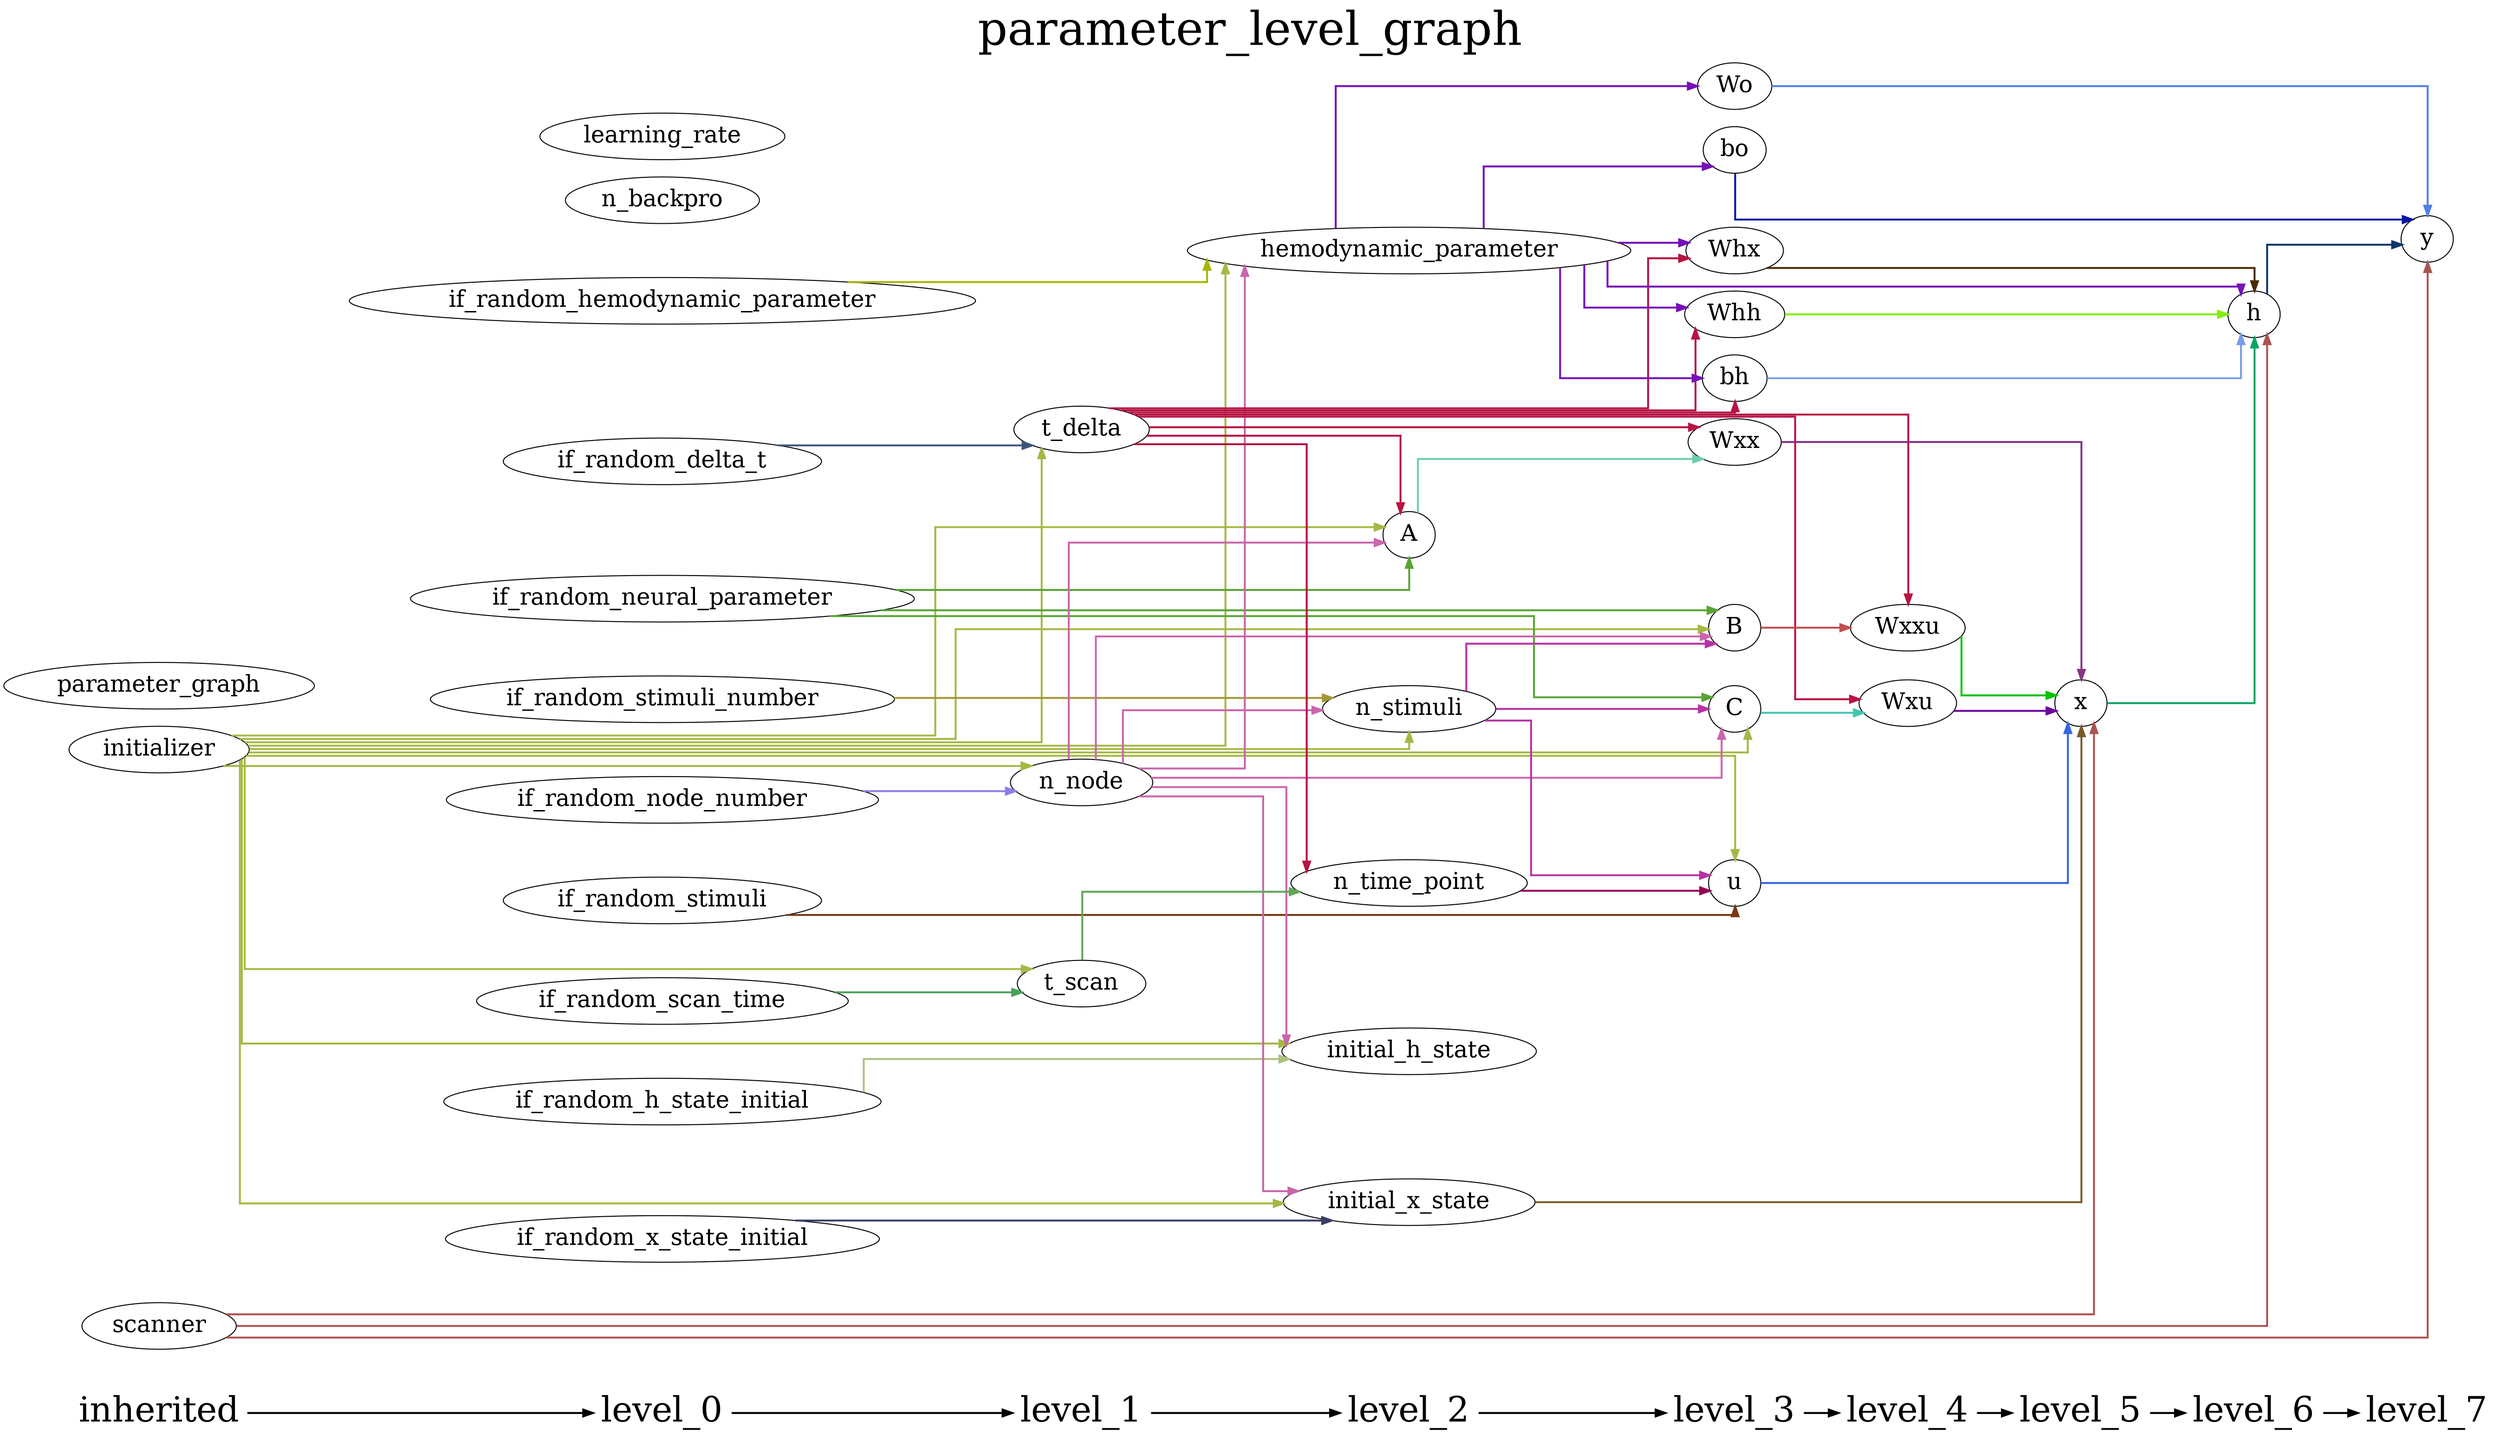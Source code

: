 digraph G {
          splines=ortho;
          fontsize = 48;
          rankdir = "LR";
          node[fontsize=24];
          edge[penwidth=2];
          {
          node [shape=plaintext fontsize=36];
          inherited -> 
          level_0 -> 
          level_1 -> 
          level_2 -> 
          level_3 -> 
          level_4 -> 
          level_5 -> 
          level_6 -> 
          level_7
          }
          {rank = same;
          inherited;
          initializer;
          parameter_graph;
          scanner;
          }
          {rank = same;
          level_0;
          if_random_neural_parameter;
          if_random_hemodynamic_parameter;
          if_random_x_state_initial;
          if_random_h_state_initial;
          if_random_stimuli;
          if_random_node_number;
          if_random_stimuli_number;
          if_random_delta_t;
          if_random_scan_time;
          n_backpro;
          learning_rate;
          }
          {rank = same;
          level_1;
          n_node;
          t_delta;
          t_scan;
          }
          {rank = same;
          level_2;
          n_time_point;
          n_stimuli;
          A;
          hemodynamic_parameter;
          initial_x_state;
          initial_h_state;
          }
          {rank = same;
          level_3;
          u;
          B;
          C;
          Wxx;
          Whx;
          Whh;
          bh;
          Wo;
          bo;
          }
          {rank = same;
          level_4;
          Wxxu;
          Wxu;
          }
          {rank = same;
          level_5;
          x;
          }
          {rank = same;
          level_6;
          h;
          }
          {rank = same;
          level_7;
          y;
          }
          hemodynamic_parameter -> Whx [color="#7611B8"];
          hemodynamic_parameter -> bh [color="#7611B8"];
          hemodynamic_parameter -> Wo [color="#7611B8"];
          hemodynamic_parameter -> bo [color="#7611B8"];
          hemodynamic_parameter -> h [color="#7611B8"];
          hemodynamic_parameter -> Whh [color="#7611B8"];
          Wxxu -> x [color="#06C401"];
          bh -> h [color="#779EE9"];
          Wxx -> x [color="#863384"];
          if_random_hemodynamic_parameter -> hemodynamic_parameter [color="#A6B506"];
          t_scan -> n_time_point [color="#60A757"];
          if_random_node_number -> n_node [color="#8A80E5"];
          u -> x [color="#3467E0"];
          if_random_neural_parameter -> B [color="#59A435"];
          if_random_neural_parameter -> C [color="#59A435"];
          if_random_neural_parameter -> A [color="#59A435"];
          C -> Wxu [color="#3EC6AE"];
          Wo -> y [color="#5080E5"];
          n_time_point -> u [color="#950655"];
          if_random_scan_time -> t_scan [color="#49A05A"];
          learning_rate ;
          bo -> y [color="#0317A0"];
          y ;
          t_delta -> Whx [color="#B71343"];
          t_delta -> Wxxu [color="#B71343"];
          t_delta -> bh [color="#B71343"];
          t_delta -> Wxx [color="#B71343"];
          t_delta -> n_time_point [color="#B71343"];
          t_delta -> Whh [color="#B71343"];
          t_delta -> A [color="#B71343"];
          t_delta -> Wxu [color="#B71343"];
          if_random_h_state_initial -> initial_h_state [color="#ACC280"];
          if_random_stimuli -> u [color="#783912"];
          h -> y [color="#0B366B"];
          Whh -> h [color="#84EC10"];
          if_random_stimuli_number -> n_stimuli [color="#A59637"];
          initial_x_state -> x [color="#795A29"];
          x -> h [color="#09A362"];
          B -> Wxxu [color="#C05050"];
          parameter_graph ;
          n_node -> hemodynamic_parameter [color="#CA66AC"];
          n_node -> B [color="#CA66AC"];
          n_node -> C [color="#CA66AC"];
          n_node -> initial_x_state [color="#CA66AC"];
          n_node -> n_stimuli [color="#CA66AC"];
          n_node -> initial_h_state [color="#CA66AC"];
          n_node -> A [color="#CA66AC"];
          if_random_x_state_initial -> initial_x_state [color="#383E64"];
          n_backpro ;
          initializer -> hemodynamic_parameter [color="#A6B844"];
          initializer -> B [color="#A6B844"];
          initializer -> t_scan [color="#A6B844"];
          initializer -> u [color="#A6B844"];
          initializer -> C [color="#A6B844"];
          initializer -> t_delta [color="#A6B844"];
          initializer -> initial_x_state [color="#A6B844"];
          initializer -> n_node [color="#A6B844"];
          initializer -> n_stimuli [color="#A6B844"];
          initializer -> initial_h_state [color="#A6B844"];
          initializer -> A [color="#A6B844"];
          A -> Wxx [color="#6ECEAB"];
          initial_h_state ;
          Whx -> h [color="#492B00"];
          Wxu -> x [color="#6C07A0"];
          scanner -> y [color="#AB5451"];
          scanner -> h [color="#AB5451"];
          scanner -> x [color="#AB5451"];
          n_stimuli -> B [color="#B733A3"];
          n_stimuli -> u [color="#B733A3"];
          n_stimuli -> C [color="#B733A3"];
          if_random_delta_t -> t_delta [color="#3E557B"];
          labelloc = "t";
          label = "parameter_level_graph";
}